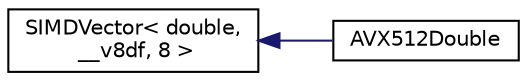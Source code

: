 digraph "Graphical Class Hierarchy"
{
  edge [fontname="Helvetica",fontsize="10",labelfontname="Helvetica",labelfontsize="10"];
  node [fontname="Helvetica",fontsize="10",shape=record];
  rankdir="LR";
  Node0 [label="SIMDVector\< double,\l __v8df, 8 \>",height=0.2,width=0.4,color="black", fillcolor="white", style="filled",URL="$struct_s_i_m_d_vector.html"];
  Node0 -> Node1 [dir="back",color="midnightblue",fontsize="10",style="solid",fontname="Helvetica"];
  Node1 [label="AVX512Double",height=0.2,width=0.4,color="black", fillcolor="white", style="filled",URL="$struct_a_v_x512_double.html"];
}
